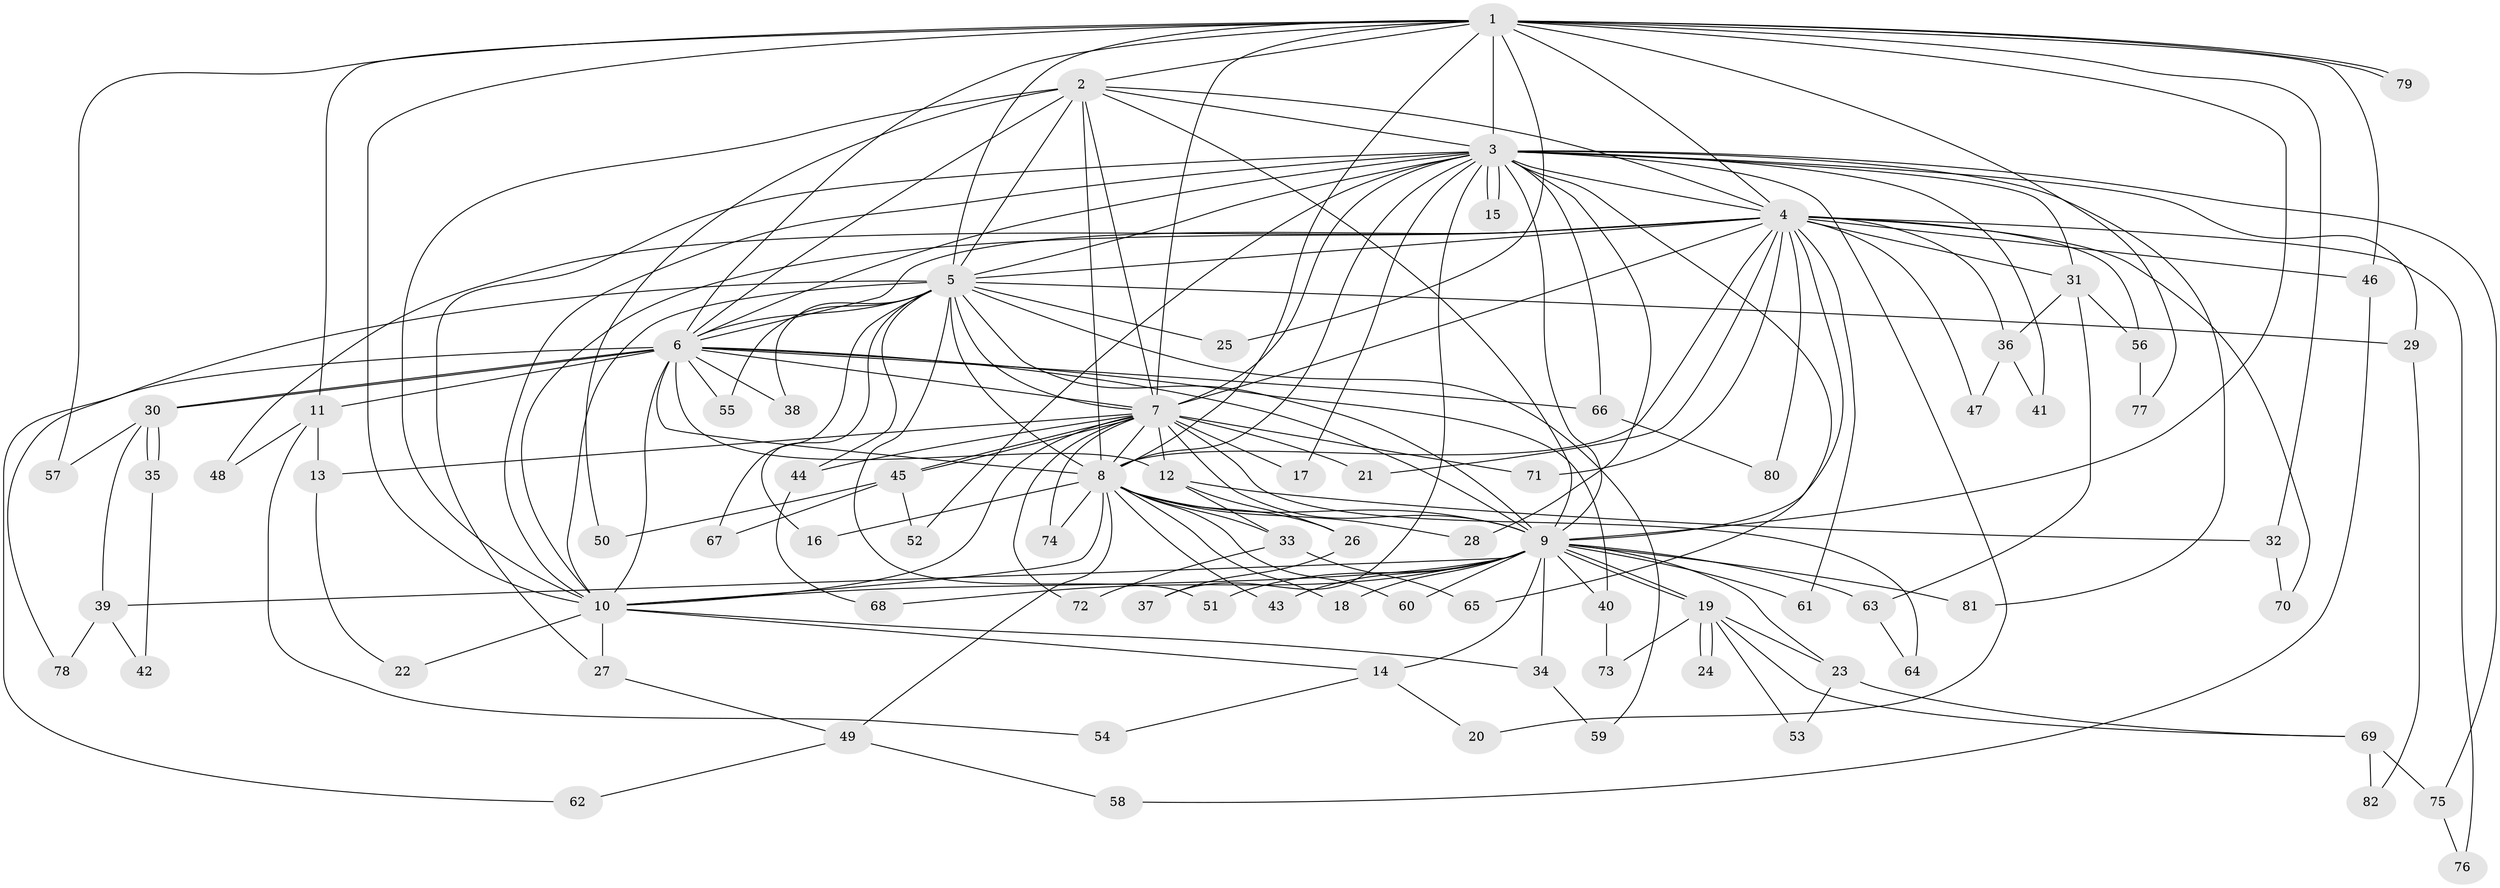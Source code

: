 // coarse degree distribution, {16: 0.02040816326530612, 6: 0.02040816326530612, 4: 0.12244897959183673, 1: 0.2857142857142857, 2: 0.3877551020408163, 3: 0.10204081632653061, 24: 0.02040816326530612, 18: 0.02040816326530612, 5: 0.02040816326530612}
// Generated by graph-tools (version 1.1) at 2025/47/03/04/25 21:47:13]
// undirected, 82 vertices, 189 edges
graph export_dot {
graph [start="1"]
  node [color=gray90,style=filled];
  1;
  2;
  3;
  4;
  5;
  6;
  7;
  8;
  9;
  10;
  11;
  12;
  13;
  14;
  15;
  16;
  17;
  18;
  19;
  20;
  21;
  22;
  23;
  24;
  25;
  26;
  27;
  28;
  29;
  30;
  31;
  32;
  33;
  34;
  35;
  36;
  37;
  38;
  39;
  40;
  41;
  42;
  43;
  44;
  45;
  46;
  47;
  48;
  49;
  50;
  51;
  52;
  53;
  54;
  55;
  56;
  57;
  58;
  59;
  60;
  61;
  62;
  63;
  64;
  65;
  66;
  67;
  68;
  69;
  70;
  71;
  72;
  73;
  74;
  75;
  76;
  77;
  78;
  79;
  80;
  81;
  82;
  1 -- 2;
  1 -- 3;
  1 -- 4;
  1 -- 5;
  1 -- 6;
  1 -- 7;
  1 -- 8;
  1 -- 9;
  1 -- 10;
  1 -- 11;
  1 -- 25;
  1 -- 32;
  1 -- 46;
  1 -- 57;
  1 -- 77;
  1 -- 79;
  1 -- 79;
  2 -- 3;
  2 -- 4;
  2 -- 5;
  2 -- 6;
  2 -- 7;
  2 -- 8;
  2 -- 9;
  2 -- 10;
  2 -- 50;
  3 -- 4;
  3 -- 5;
  3 -- 6;
  3 -- 7;
  3 -- 8;
  3 -- 9;
  3 -- 10;
  3 -- 15;
  3 -- 15;
  3 -- 17;
  3 -- 20;
  3 -- 27;
  3 -- 28;
  3 -- 29;
  3 -- 31;
  3 -- 37;
  3 -- 41;
  3 -- 52;
  3 -- 65;
  3 -- 66;
  3 -- 75;
  3 -- 81;
  4 -- 5;
  4 -- 6;
  4 -- 7;
  4 -- 8;
  4 -- 9;
  4 -- 10;
  4 -- 21;
  4 -- 31;
  4 -- 36;
  4 -- 46;
  4 -- 47;
  4 -- 48;
  4 -- 56;
  4 -- 61;
  4 -- 70;
  4 -- 71;
  4 -- 76;
  4 -- 80;
  5 -- 6;
  5 -- 7;
  5 -- 8;
  5 -- 9;
  5 -- 10;
  5 -- 16;
  5 -- 25;
  5 -- 29;
  5 -- 38;
  5 -- 44;
  5 -- 51;
  5 -- 55;
  5 -- 59;
  5 -- 67;
  5 -- 78;
  6 -- 7;
  6 -- 8;
  6 -- 9;
  6 -- 10;
  6 -- 11;
  6 -- 12;
  6 -- 30;
  6 -- 30;
  6 -- 38;
  6 -- 40;
  6 -- 55;
  6 -- 62;
  6 -- 66;
  7 -- 8;
  7 -- 9;
  7 -- 10;
  7 -- 12;
  7 -- 13;
  7 -- 17;
  7 -- 21;
  7 -- 44;
  7 -- 45;
  7 -- 45;
  7 -- 64;
  7 -- 71;
  7 -- 72;
  7 -- 74;
  8 -- 9;
  8 -- 10;
  8 -- 16;
  8 -- 18;
  8 -- 26;
  8 -- 28;
  8 -- 33;
  8 -- 43;
  8 -- 49;
  8 -- 60;
  8 -- 74;
  9 -- 10;
  9 -- 14;
  9 -- 18;
  9 -- 19;
  9 -- 19;
  9 -- 23;
  9 -- 34;
  9 -- 39;
  9 -- 40;
  9 -- 43;
  9 -- 51;
  9 -- 60;
  9 -- 61;
  9 -- 63;
  9 -- 68;
  9 -- 81;
  10 -- 14;
  10 -- 22;
  10 -- 27;
  10 -- 34;
  11 -- 13;
  11 -- 48;
  11 -- 54;
  12 -- 26;
  12 -- 32;
  12 -- 33;
  13 -- 22;
  14 -- 20;
  14 -- 54;
  19 -- 23;
  19 -- 24;
  19 -- 24;
  19 -- 53;
  19 -- 69;
  19 -- 73;
  23 -- 53;
  23 -- 69;
  26 -- 37;
  27 -- 49;
  29 -- 82;
  30 -- 35;
  30 -- 35;
  30 -- 39;
  30 -- 57;
  31 -- 36;
  31 -- 56;
  31 -- 63;
  32 -- 70;
  33 -- 65;
  33 -- 72;
  34 -- 59;
  35 -- 42;
  36 -- 41;
  36 -- 47;
  39 -- 42;
  39 -- 78;
  40 -- 73;
  44 -- 68;
  45 -- 50;
  45 -- 52;
  45 -- 67;
  46 -- 58;
  49 -- 58;
  49 -- 62;
  56 -- 77;
  63 -- 64;
  66 -- 80;
  69 -- 75;
  69 -- 82;
  75 -- 76;
}
